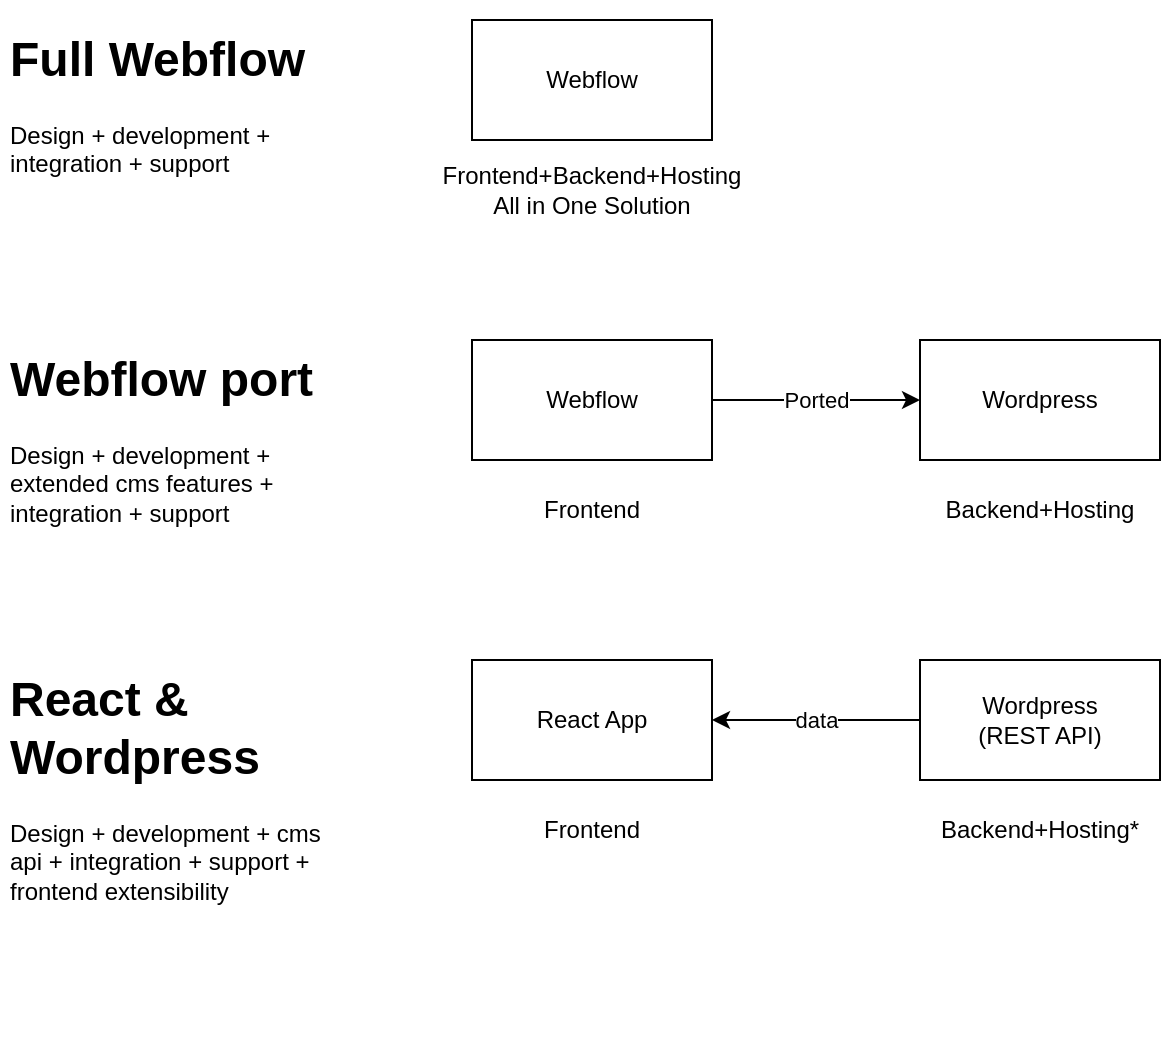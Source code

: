 <mxfile version="20.7.4" type="github">
  <diagram id="xCOMObn4eYwuAkrah_2O" name="Страница 1">
    <mxGraphModel dx="1050" dy="549" grid="1" gridSize="10" guides="1" tooltips="1" connect="1" arrows="1" fold="1" page="1" pageScale="1" pageWidth="827" pageHeight="1169" math="0" shadow="0">
      <root>
        <mxCell id="0" />
        <mxCell id="1" parent="0" />
        <mxCell id="HUonTSdFcn5cOkxZLUTq-2" value="&lt;h1&gt;Full Webflow&lt;/h1&gt;&lt;p&gt;Design + development + integration + support&lt;/p&gt;" style="text;html=1;strokeColor=none;fillColor=none;spacing=5;spacingTop=-20;whiteSpace=wrap;overflow=hidden;rounded=0;" vertex="1" parent="1">
          <mxGeometry x="40" y="120" width="180" height="120" as="geometry" />
        </mxCell>
        <mxCell id="HUonTSdFcn5cOkxZLUTq-7" value="Ported" style="edgeStyle=orthogonalEdgeStyle;rounded=0;orthogonalLoop=1;jettySize=auto;html=1;exitX=1;exitY=0.5;exitDx=0;exitDy=0;entryX=0;entryY=0.5;entryDx=0;entryDy=0;" edge="1" parent="1" source="HUonTSdFcn5cOkxZLUTq-5" target="HUonTSdFcn5cOkxZLUTq-4">
          <mxGeometry relative="1" as="geometry" />
        </mxCell>
        <mxCell id="HUonTSdFcn5cOkxZLUTq-10" value="&lt;h1&gt;Webflow port&lt;/h1&gt;&lt;p&gt;Design + development + extended cms features + integration + support&lt;/p&gt;" style="text;html=1;strokeColor=none;fillColor=none;spacing=5;spacingTop=-20;whiteSpace=wrap;overflow=hidden;rounded=0;" vertex="1" parent="1">
          <mxGeometry x="40" y="280" width="180" height="120" as="geometry" />
        </mxCell>
        <mxCell id="HUonTSdFcn5cOkxZLUTq-21" value="&lt;h1&gt;React &amp;amp; Wordpress&lt;/h1&gt;&lt;p&gt;Design + development + cms api + integration + support + frontend extensibility&lt;/p&gt;" style="text;html=1;strokeColor=none;fillColor=none;spacing=5;spacingTop=-20;whiteSpace=wrap;overflow=hidden;rounded=0;" vertex="1" parent="1">
          <mxGeometry x="40" y="440" width="170" height="200" as="geometry" />
        </mxCell>
        <mxCell id="HUonTSdFcn5cOkxZLUTq-22" value="" style="group" vertex="1" connectable="0" parent="1">
          <mxGeometry x="258" y="120" width="156" height="100" as="geometry" />
        </mxCell>
        <mxCell id="HUonTSdFcn5cOkxZLUTq-1" value="Webflow" style="rounded=0;whiteSpace=wrap;html=1;" vertex="1" parent="HUonTSdFcn5cOkxZLUTq-22">
          <mxGeometry x="18" width="120" height="60" as="geometry" />
        </mxCell>
        <mxCell id="HUonTSdFcn5cOkxZLUTq-3" value="Frontend+Backend+Hosting&lt;br&gt;All in One Solution" style="text;html=1;strokeColor=none;fillColor=none;align=center;verticalAlign=middle;whiteSpace=wrap;rounded=0;" vertex="1" parent="HUonTSdFcn5cOkxZLUTq-22">
          <mxGeometry y="70" width="156" height="30" as="geometry" />
        </mxCell>
        <mxCell id="HUonTSdFcn5cOkxZLUTq-23" value="" style="group" vertex="1" connectable="0" parent="1">
          <mxGeometry x="276" y="280" width="120" height="100" as="geometry" />
        </mxCell>
        <mxCell id="HUonTSdFcn5cOkxZLUTq-5" value="Webflow" style="rounded=0;whiteSpace=wrap;html=1;" vertex="1" parent="HUonTSdFcn5cOkxZLUTq-23">
          <mxGeometry width="120" height="60" as="geometry" />
        </mxCell>
        <mxCell id="HUonTSdFcn5cOkxZLUTq-8" value="Frontend" style="text;html=1;strokeColor=none;fillColor=none;align=center;verticalAlign=middle;whiteSpace=wrap;rounded=0;" vertex="1" parent="HUonTSdFcn5cOkxZLUTq-23">
          <mxGeometry x="30" y="70" width="60" height="30" as="geometry" />
        </mxCell>
        <mxCell id="HUonTSdFcn5cOkxZLUTq-24" value="" style="group" vertex="1" connectable="0" parent="1">
          <mxGeometry x="500" y="280" width="120" height="100" as="geometry" />
        </mxCell>
        <mxCell id="HUonTSdFcn5cOkxZLUTq-4" value="Wordpress" style="rounded=0;whiteSpace=wrap;html=1;" vertex="1" parent="HUonTSdFcn5cOkxZLUTq-24">
          <mxGeometry width="120" height="60" as="geometry" />
        </mxCell>
        <mxCell id="HUonTSdFcn5cOkxZLUTq-9" value="Backend+Hosting" style="text;html=1;strokeColor=none;fillColor=none;align=center;verticalAlign=middle;whiteSpace=wrap;rounded=0;" vertex="1" parent="HUonTSdFcn5cOkxZLUTq-24">
          <mxGeometry x="30" y="70" width="60" height="30" as="geometry" />
        </mxCell>
        <mxCell id="HUonTSdFcn5cOkxZLUTq-25" value="" style="group" vertex="1" connectable="0" parent="1">
          <mxGeometry x="500" y="440" width="120" height="100" as="geometry" />
        </mxCell>
        <mxCell id="HUonTSdFcn5cOkxZLUTq-16" value="Wordpress&lt;br&gt;(REST API)" style="rounded=0;whiteSpace=wrap;html=1;" vertex="1" parent="HUonTSdFcn5cOkxZLUTq-25">
          <mxGeometry width="120" height="60" as="geometry" />
        </mxCell>
        <mxCell id="HUonTSdFcn5cOkxZLUTq-20" value="Backend+Hosting*" style="text;html=1;strokeColor=none;fillColor=none;align=center;verticalAlign=middle;whiteSpace=wrap;rounded=0;" vertex="1" parent="HUonTSdFcn5cOkxZLUTq-25">
          <mxGeometry x="30" y="70" width="60" height="30" as="geometry" />
        </mxCell>
        <mxCell id="HUonTSdFcn5cOkxZLUTq-26" value="" style="group" vertex="1" connectable="0" parent="1">
          <mxGeometry x="276" y="440" width="120" height="100" as="geometry" />
        </mxCell>
        <mxCell id="HUonTSdFcn5cOkxZLUTq-18" value="React App" style="rounded=0;whiteSpace=wrap;html=1;" vertex="1" parent="HUonTSdFcn5cOkxZLUTq-26">
          <mxGeometry width="120" height="60" as="geometry" />
        </mxCell>
        <mxCell id="HUonTSdFcn5cOkxZLUTq-19" value="Frontend" style="text;html=1;strokeColor=none;fillColor=none;align=center;verticalAlign=middle;whiteSpace=wrap;rounded=0;" vertex="1" parent="HUonTSdFcn5cOkxZLUTq-26">
          <mxGeometry x="30" y="70" width="60" height="30" as="geometry" />
        </mxCell>
        <mxCell id="HUonTSdFcn5cOkxZLUTq-27" value="data" style="edgeStyle=orthogonalEdgeStyle;rounded=0;orthogonalLoop=1;jettySize=auto;html=1;entryX=1;entryY=0.5;entryDx=0;entryDy=0;" edge="1" parent="1" source="HUonTSdFcn5cOkxZLUTq-16" target="HUonTSdFcn5cOkxZLUTq-18">
          <mxGeometry relative="1" as="geometry" />
        </mxCell>
      </root>
    </mxGraphModel>
  </diagram>
</mxfile>
